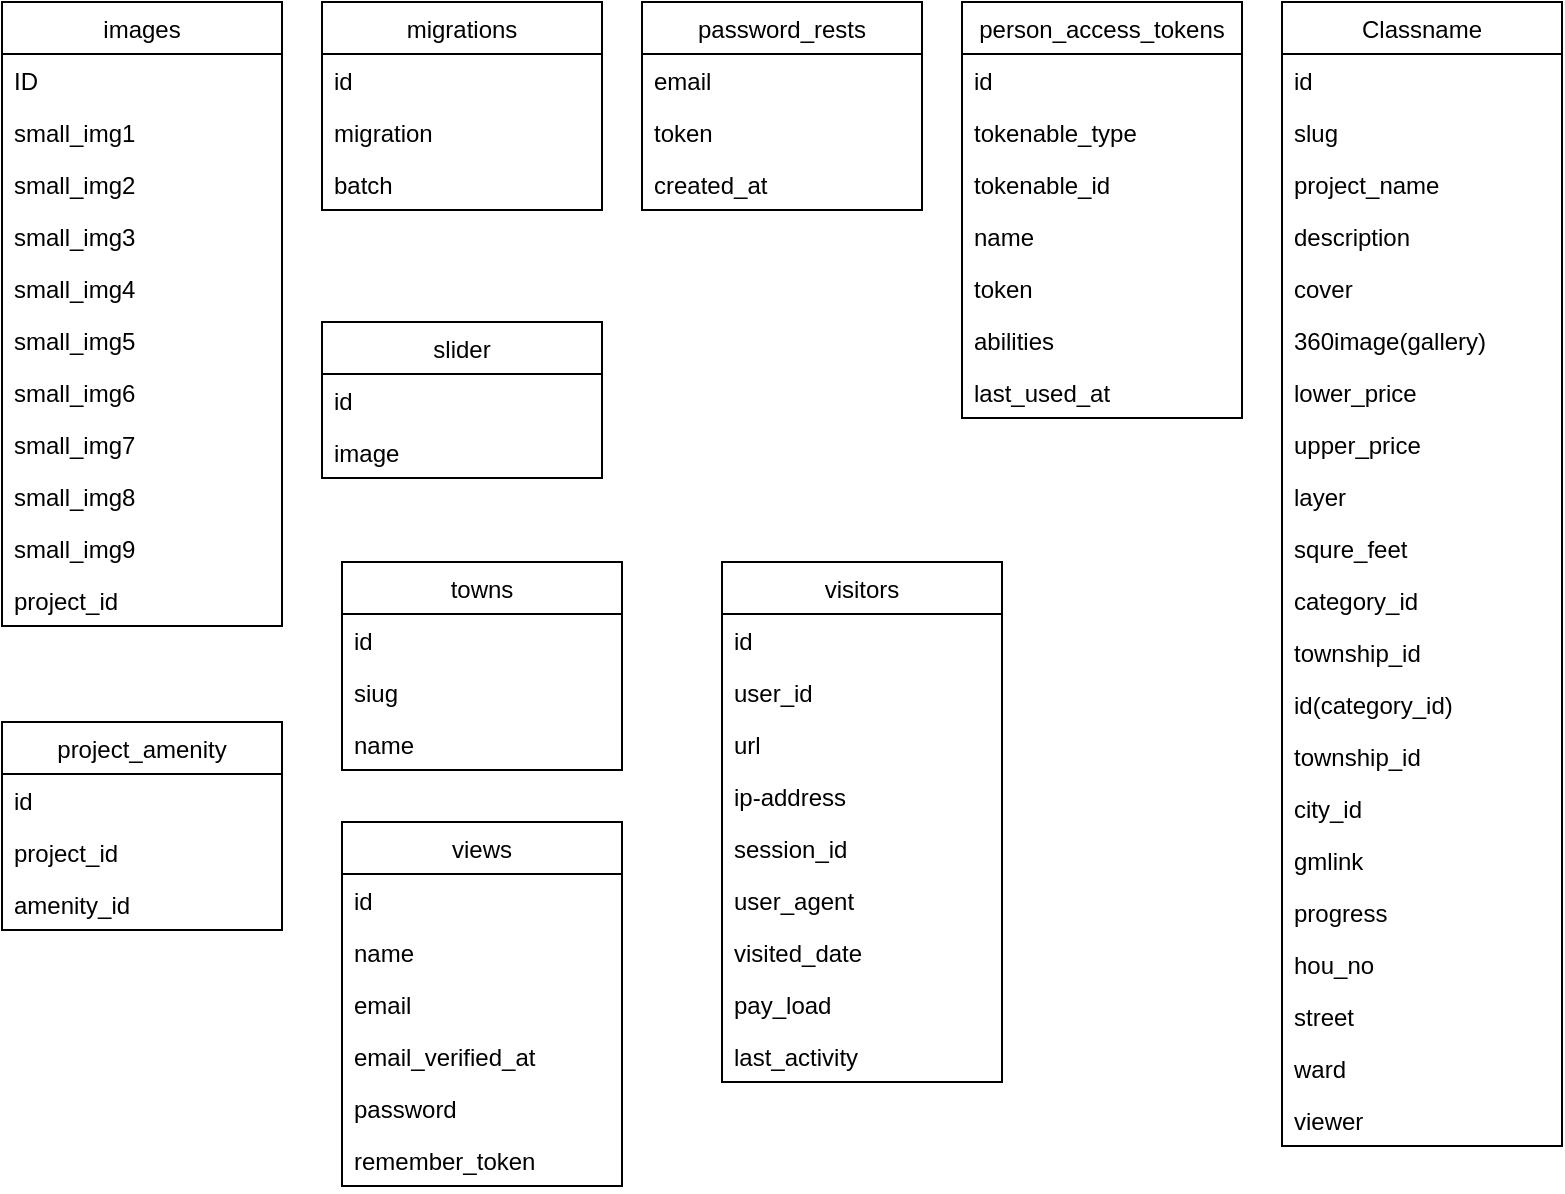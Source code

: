 <mxfile version="20.8.23" type="github" pages="2"><diagram name="Page-1" id="cyN-zDin1mBp-UUHLhTv"><mxGraphModel dx="1000" dy="492" grid="1" gridSize="10" guides="1" tooltips="1" connect="1" arrows="1" fold="1" page="1" pageScale="1" pageWidth="850" pageHeight="1100" math="0" shadow="0"><root><mxCell id="0"/><mxCell id="1" parent="0"/><mxCell id="nV-vIKTdRGu288EjoEUR-1" value="images" style="swimlane;fontStyle=0;childLayout=stackLayout;horizontal=1;startSize=26;fillColor=none;horizontalStack=0;resizeParent=1;resizeParentMax=0;resizeLast=0;collapsible=1;marginBottom=0;" vertex="1" parent="1"><mxGeometry x="40" width="140" height="312" as="geometry"><mxRectangle x="260" y="34" width="80" height="30" as="alternateBounds"/></mxGeometry></mxCell><mxCell id="nV-vIKTdRGu288EjoEUR-2" value="ID" style="text;strokeColor=none;fillColor=none;align=left;verticalAlign=top;spacingLeft=4;spacingRight=4;overflow=hidden;rotatable=0;points=[[0,0.5],[1,0.5]];portConstraint=eastwest;" vertex="1" parent="nV-vIKTdRGu288EjoEUR-1"><mxGeometry y="26" width="140" height="26" as="geometry"/></mxCell><mxCell id="nV-vIKTdRGu288EjoEUR-3" value="small_img1" style="text;strokeColor=none;fillColor=none;align=left;verticalAlign=top;spacingLeft=4;spacingRight=4;overflow=hidden;rotatable=0;points=[[0,0.5],[1,0.5]];portConstraint=eastwest;" vertex="1" parent="nV-vIKTdRGu288EjoEUR-1"><mxGeometry y="52" width="140" height="26" as="geometry"/></mxCell><mxCell id="nV-vIKTdRGu288EjoEUR-4" value="small_img2" style="text;strokeColor=none;fillColor=none;align=left;verticalAlign=top;spacingLeft=4;spacingRight=4;overflow=hidden;rotatable=0;points=[[0,0.5],[1,0.5]];portConstraint=eastwest;" vertex="1" parent="nV-vIKTdRGu288EjoEUR-1"><mxGeometry y="78" width="140" height="26" as="geometry"/></mxCell><mxCell id="nV-vIKTdRGu288EjoEUR-9" value="small_img3" style="text;strokeColor=none;fillColor=none;align=left;verticalAlign=top;spacingLeft=4;spacingRight=4;overflow=hidden;rotatable=0;points=[[0,0.5],[1,0.5]];portConstraint=eastwest;" vertex="1" parent="nV-vIKTdRGu288EjoEUR-1"><mxGeometry y="104" width="140" height="26" as="geometry"/></mxCell><mxCell id="nV-vIKTdRGu288EjoEUR-10" value="small_img4" style="text;strokeColor=none;fillColor=none;align=left;verticalAlign=top;spacingLeft=4;spacingRight=4;overflow=hidden;rotatable=0;points=[[0,0.5],[1,0.5]];portConstraint=eastwest;" vertex="1" parent="nV-vIKTdRGu288EjoEUR-1"><mxGeometry y="130" width="140" height="26" as="geometry"/></mxCell><mxCell id="nV-vIKTdRGu288EjoEUR-11" value="small_img5" style="text;strokeColor=none;fillColor=none;align=left;verticalAlign=top;spacingLeft=4;spacingRight=4;overflow=hidden;rotatable=0;points=[[0,0.5],[1,0.5]];portConstraint=eastwest;" vertex="1" parent="nV-vIKTdRGu288EjoEUR-1"><mxGeometry y="156" width="140" height="26" as="geometry"/></mxCell><mxCell id="nV-vIKTdRGu288EjoEUR-12" value="small_img6" style="text;strokeColor=none;fillColor=none;align=left;verticalAlign=top;spacingLeft=4;spacingRight=4;overflow=hidden;rotatable=0;points=[[0,0.5],[1,0.5]];portConstraint=eastwest;" vertex="1" parent="nV-vIKTdRGu288EjoEUR-1"><mxGeometry y="182" width="140" height="26" as="geometry"/></mxCell><mxCell id="nV-vIKTdRGu288EjoEUR-13" value="small_img7" style="text;strokeColor=none;fillColor=none;align=left;verticalAlign=top;spacingLeft=4;spacingRight=4;overflow=hidden;rotatable=0;points=[[0,0.5],[1,0.5]];portConstraint=eastwest;" vertex="1" parent="nV-vIKTdRGu288EjoEUR-1"><mxGeometry y="208" width="140" height="26" as="geometry"/></mxCell><mxCell id="nV-vIKTdRGu288EjoEUR-14" value="small_img8" style="text;strokeColor=none;fillColor=none;align=left;verticalAlign=top;spacingLeft=4;spacingRight=4;overflow=hidden;rotatable=0;points=[[0,0.5],[1,0.5]];portConstraint=eastwest;" vertex="1" parent="nV-vIKTdRGu288EjoEUR-1"><mxGeometry y="234" width="140" height="26" as="geometry"/></mxCell><mxCell id="nV-vIKTdRGu288EjoEUR-15" value="small_img9" style="text;strokeColor=none;fillColor=none;align=left;verticalAlign=top;spacingLeft=4;spacingRight=4;overflow=hidden;rotatable=0;points=[[0,0.5],[1,0.5]];portConstraint=eastwest;" vertex="1" parent="nV-vIKTdRGu288EjoEUR-1"><mxGeometry y="260" width="140" height="26" as="geometry"/></mxCell><mxCell id="nV-vIKTdRGu288EjoEUR-16" value="project_id" style="text;strokeColor=none;fillColor=none;align=left;verticalAlign=top;spacingLeft=4;spacingRight=4;overflow=hidden;rotatable=0;points=[[0,0.5],[1,0.5]];portConstraint=eastwest;" vertex="1" parent="nV-vIKTdRGu288EjoEUR-1"><mxGeometry y="286" width="140" height="26" as="geometry"/></mxCell><mxCell id="nV-vIKTdRGu288EjoEUR-18" value="migrations" style="swimlane;fontStyle=0;childLayout=stackLayout;horizontal=1;startSize=26;fillColor=none;horizontalStack=0;resizeParent=1;resizeParentMax=0;resizeLast=0;collapsible=1;marginBottom=0;" vertex="1" parent="1"><mxGeometry x="200" width="140" height="104" as="geometry"/></mxCell><mxCell id="nV-vIKTdRGu288EjoEUR-19" value="id" style="text;strokeColor=none;fillColor=none;align=left;verticalAlign=top;spacingLeft=4;spacingRight=4;overflow=hidden;rotatable=0;points=[[0,0.5],[1,0.5]];portConstraint=eastwest;" vertex="1" parent="nV-vIKTdRGu288EjoEUR-18"><mxGeometry y="26" width="140" height="26" as="geometry"/></mxCell><mxCell id="nV-vIKTdRGu288EjoEUR-20" value="migration" style="text;strokeColor=none;fillColor=none;align=left;verticalAlign=top;spacingLeft=4;spacingRight=4;overflow=hidden;rotatable=0;points=[[0,0.5],[1,0.5]];portConstraint=eastwest;" vertex="1" parent="nV-vIKTdRGu288EjoEUR-18"><mxGeometry y="52" width="140" height="26" as="geometry"/></mxCell><mxCell id="nV-vIKTdRGu288EjoEUR-21" value="batch" style="text;strokeColor=none;fillColor=none;align=left;verticalAlign=top;spacingLeft=4;spacingRight=4;overflow=hidden;rotatable=0;points=[[0,0.5],[1,0.5]];portConstraint=eastwest;" vertex="1" parent="nV-vIKTdRGu288EjoEUR-18"><mxGeometry y="78" width="140" height="26" as="geometry"/></mxCell><mxCell id="nV-vIKTdRGu288EjoEUR-22" value="password_rests" style="swimlane;fontStyle=0;childLayout=stackLayout;horizontal=1;startSize=26;fillColor=none;horizontalStack=0;resizeParent=1;resizeParentMax=0;resizeLast=0;collapsible=1;marginBottom=0;" vertex="1" parent="1"><mxGeometry x="360" width="140" height="104" as="geometry"/></mxCell><mxCell id="nV-vIKTdRGu288EjoEUR-23" value="email" style="text;strokeColor=none;fillColor=none;align=left;verticalAlign=top;spacingLeft=4;spacingRight=4;overflow=hidden;rotatable=0;points=[[0,0.5],[1,0.5]];portConstraint=eastwest;" vertex="1" parent="nV-vIKTdRGu288EjoEUR-22"><mxGeometry y="26" width="140" height="26" as="geometry"/></mxCell><mxCell id="nV-vIKTdRGu288EjoEUR-24" value="token" style="text;strokeColor=none;fillColor=none;align=left;verticalAlign=top;spacingLeft=4;spacingRight=4;overflow=hidden;rotatable=0;points=[[0,0.5],[1,0.5]];portConstraint=eastwest;" vertex="1" parent="nV-vIKTdRGu288EjoEUR-22"><mxGeometry y="52" width="140" height="26" as="geometry"/></mxCell><mxCell id="nV-vIKTdRGu288EjoEUR-25" value="created_at" style="text;strokeColor=none;fillColor=none;align=left;verticalAlign=top;spacingLeft=4;spacingRight=4;overflow=hidden;rotatable=0;points=[[0,0.5],[1,0.5]];portConstraint=eastwest;" vertex="1" parent="nV-vIKTdRGu288EjoEUR-22"><mxGeometry y="78" width="140" height="26" as="geometry"/></mxCell><mxCell id="nV-vIKTdRGu288EjoEUR-26" value="person_access_tokens" style="swimlane;fontStyle=0;childLayout=stackLayout;horizontal=1;startSize=26;fillColor=none;horizontalStack=0;resizeParent=1;resizeParentMax=0;resizeLast=0;collapsible=1;marginBottom=0;" vertex="1" parent="1"><mxGeometry x="520" width="140" height="208" as="geometry"/></mxCell><mxCell id="nV-vIKTdRGu288EjoEUR-27" value="id" style="text;strokeColor=none;fillColor=none;align=left;verticalAlign=top;spacingLeft=4;spacingRight=4;overflow=hidden;rotatable=0;points=[[0,0.5],[1,0.5]];portConstraint=eastwest;" vertex="1" parent="nV-vIKTdRGu288EjoEUR-26"><mxGeometry y="26" width="140" height="26" as="geometry"/></mxCell><mxCell id="nV-vIKTdRGu288EjoEUR-28" value="tokenable_type" style="text;strokeColor=none;fillColor=none;align=left;verticalAlign=top;spacingLeft=4;spacingRight=4;overflow=hidden;rotatable=0;points=[[0,0.5],[1,0.5]];portConstraint=eastwest;" vertex="1" parent="nV-vIKTdRGu288EjoEUR-26"><mxGeometry y="52" width="140" height="26" as="geometry"/></mxCell><mxCell id="nV-vIKTdRGu288EjoEUR-29" value="tokenable_id" style="text;strokeColor=none;fillColor=none;align=left;verticalAlign=top;spacingLeft=4;spacingRight=4;overflow=hidden;rotatable=0;points=[[0,0.5],[1,0.5]];portConstraint=eastwest;" vertex="1" parent="nV-vIKTdRGu288EjoEUR-26"><mxGeometry y="78" width="140" height="26" as="geometry"/></mxCell><mxCell id="nV-vIKTdRGu288EjoEUR-30" value="name" style="text;strokeColor=none;fillColor=none;align=left;verticalAlign=top;spacingLeft=4;spacingRight=4;overflow=hidden;rotatable=0;points=[[0,0.5],[1,0.5]];portConstraint=eastwest;" vertex="1" parent="nV-vIKTdRGu288EjoEUR-26"><mxGeometry y="104" width="140" height="26" as="geometry"/></mxCell><mxCell id="nV-vIKTdRGu288EjoEUR-31" value="token" style="text;strokeColor=none;fillColor=none;align=left;verticalAlign=top;spacingLeft=4;spacingRight=4;overflow=hidden;rotatable=0;points=[[0,0.5],[1,0.5]];portConstraint=eastwest;" vertex="1" parent="nV-vIKTdRGu288EjoEUR-26"><mxGeometry y="130" width="140" height="26" as="geometry"/></mxCell><mxCell id="nV-vIKTdRGu288EjoEUR-32" value="abilities" style="text;strokeColor=none;fillColor=none;align=left;verticalAlign=top;spacingLeft=4;spacingRight=4;overflow=hidden;rotatable=0;points=[[0,0.5],[1,0.5]];portConstraint=eastwest;" vertex="1" parent="nV-vIKTdRGu288EjoEUR-26"><mxGeometry y="156" width="140" height="26" as="geometry"/></mxCell><mxCell id="nV-vIKTdRGu288EjoEUR-33" value="last_used_at" style="text;strokeColor=none;fillColor=none;align=left;verticalAlign=top;spacingLeft=4;spacingRight=4;overflow=hidden;rotatable=0;points=[[0,0.5],[1,0.5]];portConstraint=eastwest;" vertex="1" parent="nV-vIKTdRGu288EjoEUR-26"><mxGeometry y="182" width="140" height="26" as="geometry"/></mxCell><mxCell id="nV-vIKTdRGu288EjoEUR-37" value="Classname" style="swimlane;fontStyle=0;childLayout=stackLayout;horizontal=1;startSize=26;fillColor=none;horizontalStack=0;resizeParent=1;resizeParentMax=0;resizeLast=0;collapsible=1;marginBottom=0;" vertex="1" parent="1"><mxGeometry x="680" width="140" height="572" as="geometry"/></mxCell><mxCell id="nV-vIKTdRGu288EjoEUR-38" value="id" style="text;strokeColor=none;fillColor=none;align=left;verticalAlign=top;spacingLeft=4;spacingRight=4;overflow=hidden;rotatable=0;points=[[0,0.5],[1,0.5]];portConstraint=eastwest;" vertex="1" parent="nV-vIKTdRGu288EjoEUR-37"><mxGeometry y="26" width="140" height="26" as="geometry"/></mxCell><mxCell id="nV-vIKTdRGu288EjoEUR-39" value="slug" style="text;strokeColor=none;fillColor=none;align=left;verticalAlign=top;spacingLeft=4;spacingRight=4;overflow=hidden;rotatable=0;points=[[0,0.5],[1,0.5]];portConstraint=eastwest;" vertex="1" parent="nV-vIKTdRGu288EjoEUR-37"><mxGeometry y="52" width="140" height="26" as="geometry"/></mxCell><mxCell id="nV-vIKTdRGu288EjoEUR-40" value="project_name" style="text;strokeColor=none;fillColor=none;align=left;verticalAlign=top;spacingLeft=4;spacingRight=4;overflow=hidden;rotatable=0;points=[[0,0.5],[1,0.5]];portConstraint=eastwest;" vertex="1" parent="nV-vIKTdRGu288EjoEUR-37"><mxGeometry y="78" width="140" height="26" as="geometry"/></mxCell><mxCell id="nV-vIKTdRGu288EjoEUR-41" value="description" style="text;strokeColor=none;fillColor=none;align=left;verticalAlign=top;spacingLeft=4;spacingRight=4;overflow=hidden;rotatable=0;points=[[0,0.5],[1,0.5]];portConstraint=eastwest;" vertex="1" parent="nV-vIKTdRGu288EjoEUR-37"><mxGeometry y="104" width="140" height="26" as="geometry"/></mxCell><mxCell id="nV-vIKTdRGu288EjoEUR-42" value="cover" style="text;strokeColor=none;fillColor=none;align=left;verticalAlign=top;spacingLeft=4;spacingRight=4;overflow=hidden;rotatable=0;points=[[0,0.5],[1,0.5]];portConstraint=eastwest;" vertex="1" parent="nV-vIKTdRGu288EjoEUR-37"><mxGeometry y="130" width="140" height="26" as="geometry"/></mxCell><mxCell id="nV-vIKTdRGu288EjoEUR-43" value="360image(gallery)" style="text;strokeColor=none;fillColor=none;align=left;verticalAlign=top;spacingLeft=4;spacingRight=4;overflow=hidden;rotatable=0;points=[[0,0.5],[1,0.5]];portConstraint=eastwest;" vertex="1" parent="nV-vIKTdRGu288EjoEUR-37"><mxGeometry y="156" width="140" height="26" as="geometry"/></mxCell><mxCell id="nV-vIKTdRGu288EjoEUR-44" value="lower_price" style="text;strokeColor=none;fillColor=none;align=left;verticalAlign=top;spacingLeft=4;spacingRight=4;overflow=hidden;rotatable=0;points=[[0,0.5],[1,0.5]];portConstraint=eastwest;" vertex="1" parent="nV-vIKTdRGu288EjoEUR-37"><mxGeometry y="182" width="140" height="26" as="geometry"/></mxCell><mxCell id="nV-vIKTdRGu288EjoEUR-45" value="upper_price" style="text;strokeColor=none;fillColor=none;align=left;verticalAlign=top;spacingLeft=4;spacingRight=4;overflow=hidden;rotatable=0;points=[[0,0.5],[1,0.5]];portConstraint=eastwest;" vertex="1" parent="nV-vIKTdRGu288EjoEUR-37"><mxGeometry y="208" width="140" height="26" as="geometry"/></mxCell><mxCell id="nV-vIKTdRGu288EjoEUR-46" value="layer" style="text;strokeColor=none;fillColor=none;align=left;verticalAlign=top;spacingLeft=4;spacingRight=4;overflow=hidden;rotatable=0;points=[[0,0.5],[1,0.5]];portConstraint=eastwest;" vertex="1" parent="nV-vIKTdRGu288EjoEUR-37"><mxGeometry y="234" width="140" height="26" as="geometry"/></mxCell><mxCell id="nV-vIKTdRGu288EjoEUR-47" value="squre_feet" style="text;strokeColor=none;fillColor=none;align=left;verticalAlign=top;spacingLeft=4;spacingRight=4;overflow=hidden;rotatable=0;points=[[0,0.5],[1,0.5]];portConstraint=eastwest;" vertex="1" parent="nV-vIKTdRGu288EjoEUR-37"><mxGeometry y="260" width="140" height="26" as="geometry"/></mxCell><mxCell id="nV-vIKTdRGu288EjoEUR-48" value="category_id" style="text;strokeColor=none;fillColor=none;align=left;verticalAlign=top;spacingLeft=4;spacingRight=4;overflow=hidden;rotatable=0;points=[[0,0.5],[1,0.5]];portConstraint=eastwest;" vertex="1" parent="nV-vIKTdRGu288EjoEUR-37"><mxGeometry y="286" width="140" height="26" as="geometry"/></mxCell><mxCell id="nV-vIKTdRGu288EjoEUR-49" value="township_id" style="text;strokeColor=none;fillColor=none;align=left;verticalAlign=top;spacingLeft=4;spacingRight=4;overflow=hidden;rotatable=0;points=[[0,0.5],[1,0.5]];portConstraint=eastwest;" vertex="1" parent="nV-vIKTdRGu288EjoEUR-37"><mxGeometry y="312" width="140" height="26" as="geometry"/></mxCell><mxCell id="nV-vIKTdRGu288EjoEUR-50" value="id(category_id)" style="text;strokeColor=none;fillColor=none;align=left;verticalAlign=top;spacingLeft=4;spacingRight=4;overflow=hidden;rotatable=0;points=[[0,0.5],[1,0.5]];portConstraint=eastwest;" vertex="1" parent="nV-vIKTdRGu288EjoEUR-37"><mxGeometry y="338" width="140" height="26" as="geometry"/></mxCell><mxCell id="nV-vIKTdRGu288EjoEUR-51" value="township_id&#xA;" style="text;strokeColor=none;fillColor=none;align=left;verticalAlign=top;spacingLeft=4;spacingRight=4;overflow=hidden;rotatable=0;points=[[0,0.5],[1,0.5]];portConstraint=eastwest;" vertex="1" parent="nV-vIKTdRGu288EjoEUR-37"><mxGeometry y="364" width="140" height="26" as="geometry"/></mxCell><mxCell id="nV-vIKTdRGu288EjoEUR-52" value="city_id" style="text;strokeColor=none;fillColor=none;align=left;verticalAlign=top;spacingLeft=4;spacingRight=4;overflow=hidden;rotatable=0;points=[[0,0.5],[1,0.5]];portConstraint=eastwest;" vertex="1" parent="nV-vIKTdRGu288EjoEUR-37"><mxGeometry y="390" width="140" height="26" as="geometry"/></mxCell><mxCell id="nV-vIKTdRGu288EjoEUR-53" value="gmlink" style="text;strokeColor=none;fillColor=none;align=left;verticalAlign=top;spacingLeft=4;spacingRight=4;overflow=hidden;rotatable=0;points=[[0,0.5],[1,0.5]];portConstraint=eastwest;" vertex="1" parent="nV-vIKTdRGu288EjoEUR-37"><mxGeometry y="416" width="140" height="26" as="geometry"/></mxCell><mxCell id="nV-vIKTdRGu288EjoEUR-54" value="progress" style="text;strokeColor=none;fillColor=none;align=left;verticalAlign=top;spacingLeft=4;spacingRight=4;overflow=hidden;rotatable=0;points=[[0,0.5],[1,0.5]];portConstraint=eastwest;" vertex="1" parent="nV-vIKTdRGu288EjoEUR-37"><mxGeometry y="442" width="140" height="26" as="geometry"/></mxCell><mxCell id="nV-vIKTdRGu288EjoEUR-55" value="hou_no" style="text;strokeColor=none;fillColor=none;align=left;verticalAlign=top;spacingLeft=4;spacingRight=4;overflow=hidden;rotatable=0;points=[[0,0.5],[1,0.5]];portConstraint=eastwest;" vertex="1" parent="nV-vIKTdRGu288EjoEUR-37"><mxGeometry y="468" width="140" height="26" as="geometry"/></mxCell><mxCell id="nV-vIKTdRGu288EjoEUR-56" value="street" style="text;strokeColor=none;fillColor=none;align=left;verticalAlign=top;spacingLeft=4;spacingRight=4;overflow=hidden;rotatable=0;points=[[0,0.5],[1,0.5]];portConstraint=eastwest;" vertex="1" parent="nV-vIKTdRGu288EjoEUR-37"><mxGeometry y="494" width="140" height="26" as="geometry"/></mxCell><mxCell id="nV-vIKTdRGu288EjoEUR-57" value="ward" style="text;strokeColor=none;fillColor=none;align=left;verticalAlign=top;spacingLeft=4;spacingRight=4;overflow=hidden;rotatable=0;points=[[0,0.5],[1,0.5]];portConstraint=eastwest;" vertex="1" parent="nV-vIKTdRGu288EjoEUR-37"><mxGeometry y="520" width="140" height="26" as="geometry"/></mxCell><mxCell id="nV-vIKTdRGu288EjoEUR-58" value="viewer" style="text;strokeColor=none;fillColor=none;align=left;verticalAlign=top;spacingLeft=4;spacingRight=4;overflow=hidden;rotatable=0;points=[[0,0.5],[1,0.5]];portConstraint=eastwest;" vertex="1" parent="nV-vIKTdRGu288EjoEUR-37"><mxGeometry y="546" width="140" height="26" as="geometry"/></mxCell><mxCell id="nV-vIKTdRGu288EjoEUR-61" value="project_amenity" style="swimlane;fontStyle=0;childLayout=stackLayout;horizontal=1;startSize=26;fillColor=none;horizontalStack=0;resizeParent=1;resizeParentMax=0;resizeLast=0;collapsible=1;marginBottom=0;" vertex="1" parent="1"><mxGeometry x="40" y="360" width="140" height="104" as="geometry"/></mxCell><mxCell id="nV-vIKTdRGu288EjoEUR-62" value="id" style="text;strokeColor=none;fillColor=none;align=left;verticalAlign=top;spacingLeft=4;spacingRight=4;overflow=hidden;rotatable=0;points=[[0,0.5],[1,0.5]];portConstraint=eastwest;" vertex="1" parent="nV-vIKTdRGu288EjoEUR-61"><mxGeometry y="26" width="140" height="26" as="geometry"/></mxCell><mxCell id="nV-vIKTdRGu288EjoEUR-63" value="project_id" style="text;strokeColor=none;fillColor=none;align=left;verticalAlign=top;spacingLeft=4;spacingRight=4;overflow=hidden;rotatable=0;points=[[0,0.5],[1,0.5]];portConstraint=eastwest;" vertex="1" parent="nV-vIKTdRGu288EjoEUR-61"><mxGeometry y="52" width="140" height="26" as="geometry"/></mxCell><mxCell id="nV-vIKTdRGu288EjoEUR-64" value="amenity_id" style="text;strokeColor=none;fillColor=none;align=left;verticalAlign=top;spacingLeft=4;spacingRight=4;overflow=hidden;rotatable=0;points=[[0,0.5],[1,0.5]];portConstraint=eastwest;" vertex="1" parent="nV-vIKTdRGu288EjoEUR-61"><mxGeometry y="78" width="140" height="26" as="geometry"/></mxCell><mxCell id="nV-vIKTdRGu288EjoEUR-67" value="slider" style="swimlane;fontStyle=0;childLayout=stackLayout;horizontal=1;startSize=26;fillColor=none;horizontalStack=0;resizeParent=1;resizeParentMax=0;resizeLast=0;collapsible=1;marginBottom=0;" vertex="1" parent="1"><mxGeometry x="200" y="160" width="140" height="78" as="geometry"/></mxCell><mxCell id="nV-vIKTdRGu288EjoEUR-68" value="id" style="text;strokeColor=none;fillColor=none;align=left;verticalAlign=top;spacingLeft=4;spacingRight=4;overflow=hidden;rotatable=0;points=[[0,0.5],[1,0.5]];portConstraint=eastwest;" vertex="1" parent="nV-vIKTdRGu288EjoEUR-67"><mxGeometry y="26" width="140" height="26" as="geometry"/></mxCell><mxCell id="nV-vIKTdRGu288EjoEUR-69" value="image" style="text;strokeColor=none;fillColor=none;align=left;verticalAlign=top;spacingLeft=4;spacingRight=4;overflow=hidden;rotatable=0;points=[[0,0.5],[1,0.5]];portConstraint=eastwest;" vertex="1" parent="nV-vIKTdRGu288EjoEUR-67"><mxGeometry y="52" width="140" height="26" as="geometry"/></mxCell><mxCell id="nV-vIKTdRGu288EjoEUR-71" value="towns" style="swimlane;fontStyle=0;childLayout=stackLayout;horizontal=1;startSize=26;fillColor=none;horizontalStack=0;resizeParent=1;resizeParentMax=0;resizeLast=0;collapsible=1;marginBottom=0;" vertex="1" parent="1"><mxGeometry x="210" y="280" width="140" height="104" as="geometry"/></mxCell><mxCell id="nV-vIKTdRGu288EjoEUR-72" value="id" style="text;strokeColor=none;fillColor=none;align=left;verticalAlign=top;spacingLeft=4;spacingRight=4;overflow=hidden;rotatable=0;points=[[0,0.5],[1,0.5]];portConstraint=eastwest;" vertex="1" parent="nV-vIKTdRGu288EjoEUR-71"><mxGeometry y="26" width="140" height="26" as="geometry"/></mxCell><mxCell id="nV-vIKTdRGu288EjoEUR-73" value="siug" style="text;strokeColor=none;fillColor=none;align=left;verticalAlign=top;spacingLeft=4;spacingRight=4;overflow=hidden;rotatable=0;points=[[0,0.5],[1,0.5]];portConstraint=eastwest;" vertex="1" parent="nV-vIKTdRGu288EjoEUR-71"><mxGeometry y="52" width="140" height="26" as="geometry"/></mxCell><mxCell id="nV-vIKTdRGu288EjoEUR-74" value="name" style="text;strokeColor=none;fillColor=none;align=left;verticalAlign=top;spacingLeft=4;spacingRight=4;overflow=hidden;rotatable=0;points=[[0,0.5],[1,0.5]];portConstraint=eastwest;" vertex="1" parent="nV-vIKTdRGu288EjoEUR-71"><mxGeometry y="78" width="140" height="26" as="geometry"/></mxCell><mxCell id="nV-vIKTdRGu288EjoEUR-76" value="views" style="swimlane;fontStyle=0;childLayout=stackLayout;horizontal=1;startSize=26;fillColor=none;horizontalStack=0;resizeParent=1;resizeParentMax=0;resizeLast=0;collapsible=1;marginBottom=0;" vertex="1" parent="1"><mxGeometry x="210" y="410" width="140" height="182" as="geometry"/></mxCell><mxCell id="nV-vIKTdRGu288EjoEUR-77" value="id" style="text;strokeColor=none;fillColor=none;align=left;verticalAlign=top;spacingLeft=4;spacingRight=4;overflow=hidden;rotatable=0;points=[[0,0.5],[1,0.5]];portConstraint=eastwest;" vertex="1" parent="nV-vIKTdRGu288EjoEUR-76"><mxGeometry y="26" width="140" height="26" as="geometry"/></mxCell><mxCell id="nV-vIKTdRGu288EjoEUR-78" value="name" style="text;strokeColor=none;fillColor=none;align=left;verticalAlign=top;spacingLeft=4;spacingRight=4;overflow=hidden;rotatable=0;points=[[0,0.5],[1,0.5]];portConstraint=eastwest;" vertex="1" parent="nV-vIKTdRGu288EjoEUR-76"><mxGeometry y="52" width="140" height="26" as="geometry"/></mxCell><mxCell id="nV-vIKTdRGu288EjoEUR-79" value="email" style="text;strokeColor=none;fillColor=none;align=left;verticalAlign=top;spacingLeft=4;spacingRight=4;overflow=hidden;rotatable=0;points=[[0,0.5],[1,0.5]];portConstraint=eastwest;" vertex="1" parent="nV-vIKTdRGu288EjoEUR-76"><mxGeometry y="78" width="140" height="26" as="geometry"/></mxCell><mxCell id="nV-vIKTdRGu288EjoEUR-84" value="email_verified_at" style="text;strokeColor=none;fillColor=none;align=left;verticalAlign=top;spacingLeft=4;spacingRight=4;overflow=hidden;rotatable=0;points=[[0,0.5],[1,0.5]];portConstraint=eastwest;" vertex="1" parent="nV-vIKTdRGu288EjoEUR-76"><mxGeometry y="104" width="140" height="26" as="geometry"/></mxCell><mxCell id="nV-vIKTdRGu288EjoEUR-85" value="password" style="text;strokeColor=none;fillColor=none;align=left;verticalAlign=top;spacingLeft=4;spacingRight=4;overflow=hidden;rotatable=0;points=[[0,0.5],[1,0.5]];portConstraint=eastwest;" vertex="1" parent="nV-vIKTdRGu288EjoEUR-76"><mxGeometry y="130" width="140" height="26" as="geometry"/></mxCell><mxCell id="nV-vIKTdRGu288EjoEUR-86" value="remember_token" style="text;strokeColor=none;fillColor=none;align=left;verticalAlign=top;spacingLeft=4;spacingRight=4;overflow=hidden;rotatable=0;points=[[0,0.5],[1,0.5]];portConstraint=eastwest;" vertex="1" parent="nV-vIKTdRGu288EjoEUR-76"><mxGeometry y="156" width="140" height="26" as="geometry"/></mxCell><mxCell id="nV-vIKTdRGu288EjoEUR-87" value="visitors" style="swimlane;fontStyle=0;childLayout=stackLayout;horizontal=1;startSize=26;fillColor=none;horizontalStack=0;resizeParent=1;resizeParentMax=0;resizeLast=0;collapsible=1;marginBottom=0;" vertex="1" parent="1"><mxGeometry x="400" y="280" width="140" height="260" as="geometry"/></mxCell><mxCell id="nV-vIKTdRGu288EjoEUR-88" value="id" style="text;strokeColor=none;fillColor=none;align=left;verticalAlign=top;spacingLeft=4;spacingRight=4;overflow=hidden;rotatable=0;points=[[0,0.5],[1,0.5]];portConstraint=eastwest;" vertex="1" parent="nV-vIKTdRGu288EjoEUR-87"><mxGeometry y="26" width="140" height="26" as="geometry"/></mxCell><mxCell id="nV-vIKTdRGu288EjoEUR-89" value="user_id" style="text;strokeColor=none;fillColor=none;align=left;verticalAlign=top;spacingLeft=4;spacingRight=4;overflow=hidden;rotatable=0;points=[[0,0.5],[1,0.5]];portConstraint=eastwest;" vertex="1" parent="nV-vIKTdRGu288EjoEUR-87"><mxGeometry y="52" width="140" height="26" as="geometry"/></mxCell><mxCell id="nV-vIKTdRGu288EjoEUR-90" value="url" style="text;strokeColor=none;fillColor=none;align=left;verticalAlign=top;spacingLeft=4;spacingRight=4;overflow=hidden;rotatable=0;points=[[0,0.5],[1,0.5]];portConstraint=eastwest;" vertex="1" parent="nV-vIKTdRGu288EjoEUR-87"><mxGeometry y="78" width="140" height="26" as="geometry"/></mxCell><mxCell id="nV-vIKTdRGu288EjoEUR-91" value="ip-address" style="text;strokeColor=none;fillColor=none;align=left;verticalAlign=top;spacingLeft=4;spacingRight=4;overflow=hidden;rotatable=0;points=[[0,0.5],[1,0.5]];portConstraint=eastwest;" vertex="1" parent="nV-vIKTdRGu288EjoEUR-87"><mxGeometry y="104" width="140" height="26" as="geometry"/></mxCell><mxCell id="nV-vIKTdRGu288EjoEUR-92" value="session_id" style="text;strokeColor=none;fillColor=none;align=left;verticalAlign=top;spacingLeft=4;spacingRight=4;overflow=hidden;rotatable=0;points=[[0,0.5],[1,0.5]];portConstraint=eastwest;" vertex="1" parent="nV-vIKTdRGu288EjoEUR-87"><mxGeometry y="130" width="140" height="26" as="geometry"/></mxCell><mxCell id="nV-vIKTdRGu288EjoEUR-93" value="user_agent" style="text;strokeColor=none;fillColor=none;align=left;verticalAlign=top;spacingLeft=4;spacingRight=4;overflow=hidden;rotatable=0;points=[[0,0.5],[1,0.5]];portConstraint=eastwest;" vertex="1" parent="nV-vIKTdRGu288EjoEUR-87"><mxGeometry y="156" width="140" height="26" as="geometry"/></mxCell><mxCell id="nV-vIKTdRGu288EjoEUR-94" value="visited_date" style="text;strokeColor=none;fillColor=none;align=left;verticalAlign=top;spacingLeft=4;spacingRight=4;overflow=hidden;rotatable=0;points=[[0,0.5],[1,0.5]];portConstraint=eastwest;" vertex="1" parent="nV-vIKTdRGu288EjoEUR-87"><mxGeometry y="182" width="140" height="26" as="geometry"/></mxCell><mxCell id="nV-vIKTdRGu288EjoEUR-95" value="pay_load" style="text;strokeColor=none;fillColor=none;align=left;verticalAlign=top;spacingLeft=4;spacingRight=4;overflow=hidden;rotatable=0;points=[[0,0.5],[1,0.5]];portConstraint=eastwest;" vertex="1" parent="nV-vIKTdRGu288EjoEUR-87"><mxGeometry y="208" width="140" height="26" as="geometry"/></mxCell><mxCell id="nV-vIKTdRGu288EjoEUR-96" value="last_activity" style="text;strokeColor=none;fillColor=none;align=left;verticalAlign=top;spacingLeft=4;spacingRight=4;overflow=hidden;rotatable=0;points=[[0,0.5],[1,0.5]];portConstraint=eastwest;" vertex="1" parent="nV-vIKTdRGu288EjoEUR-87"><mxGeometry y="234" width="140" height="26" as="geometry"/></mxCell></root></mxGraphModel></diagram><diagram id="8tIBSZrsqsTGGtZ7bTaD" name="Page-2"><mxGraphModel dx="1050" dy="558" grid="1" gridSize="10" guides="1" tooltips="1" connect="1" arrows="1" fold="1" page="1" pageScale="1" pageWidth="850" pageHeight="1100" math="0" shadow="0"><root><mxCell id="0"/><mxCell id="1" parent="0"/></root></mxGraphModel></diagram></mxfile>